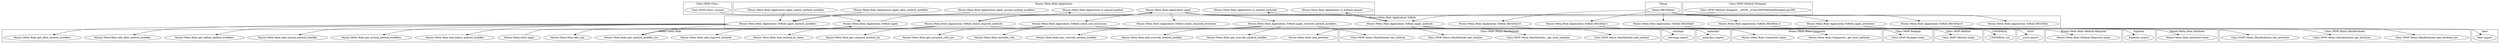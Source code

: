 digraph {
graph [overlap=false]
subgraph cluster_Class_MOP_Mixin_HasMethods {
	label="Class::MOP::Mixin::HasMethods";
	"Class::MOP::Mixin::HasMethods::has_method";
	"Class::MOP::Mixin::HasMethods::add_method";
	"Class::MOP::Mixin::HasMethods::_get_local_methods";
	"Class::MOP::Mixin::HasMethods::get_method";
}
subgraph cluster_Class_MOP_Method {
	label="Class::MOP::Method";
	"Class::MOP::Method::name";
}
subgraph cluster_metaclass {
	label="metaclass";
	"metaclass::import";
}
subgraph cluster_UNIVERSAL {
	label="UNIVERSAL";
	"UNIVERSAL::isa";
}
subgraph cluster_Class_MOP_Class_ {
	label="Class::MOP::Class:";
	"Class::MOP::Class:::around";
}
subgraph cluster_warnings {
	label="warnings";
	"warnings::import";
}
subgraph cluster_Moose_Meta_Role {
	label="Moose::Meta::Role";
	"Moose::Meta::Role::get_after_method_modifiers";
	"Moose::Meta::Role::get_override_method_modifier";
	"Moose::Meta::Role::excludes_role";
	"Moose::Meta::Role::add_around_method_modifier";
	"Moose::Meta::Role::add_override_method_modifier";
	"Moose::Meta::Role::get_method_modifier_list";
	"Moose::Meta::Role::add_required_methods";
	"Moose::Meta::Role::get_around_method_modifiers";
	"Moose::Meta::Role::add_role";
	"Moose::Meta::Role::has_override_method_modifier";
	"Moose::Meta::Role::add_after_method_modifier";
	"Moose::Meta::Role::add_attribute";
	"Moose::Meta::Role::get_required_method_list";
	"Moose::Meta::Role::get_excluded_roles_list";
	"Moose::Meta::Role::get_before_method_modifiers";
	"Moose::Meta::Role::apply";
	"Moose::Meta::Role::find_method_by_name";
	"Moose::Meta::Role::add_before_method_modifier";
}
subgraph cluster_Moose_Meta_Role_Application_ToRole {
	label="Moose::Meta::Role::Application::ToRole";
	"Moose::Meta::Role::Application::ToRole::apply_override_method_modifiers";
	"Moose::Meta::Role::Application::ToRole::BEGIN@2";
	"Moose::Meta::Role::Application::ToRole::BEGIN@10";
	"Moose::Meta::Role::Application::ToRole::BEGIN@11";
	"Moose::Meta::Role::Application::ToRole::check_role_exclusions";
	"Moose::Meta::Role::Application::ToRole::apply_method_modifiers";
	"Moose::Meta::Role::Application::ToRole::apply_methods";
	"Moose::Meta::Role::Application::ToRole::BEGIN@9";
	"Moose::Meta::Role::Application::ToRole::apply";
	"Moose::Meta::Role::Application::ToRole::check_required_attributes";
	"Moose::Meta::Role::Application::ToRole::check_required_methods";
	"Moose::Meta::Role::Application::ToRole::BEGIN@13";
	"Moose::Meta::Role::Application::ToRole::apply_attributes";
	"Moose::Meta::Role::Application::ToRole::BEGIN@15";
}
subgraph cluster_Moose {
	label="Moose";
	"Moose::BEGIN@41";
}
subgraph cluster_Class_MOP_Method_Wrapped {
	label="Class::MOP::Method::Wrapped";
	"Class::MOP::Method::Wrapped::__ANON__[Class/MOP/Method/Wrapped.pm:66]";
}
subgraph cluster_base {
	label="base";
	"base::import";
}
subgraph cluster_Exporter {
	label="Exporter";
	"Exporter::import";
}
subgraph cluster_Moose_Meta_Role_Composite {
	label="Moose::Meta::Role::Composite";
	"Moose::Meta::Role::Composite::_get_local_methods";
	"Moose::Meta::Role::Composite::name";
}
subgraph cluster_Moose_Meta_Role_Attribute {
	label="Moose::Meta::Role::Attribute";
	"Moose::Meta::Role::Attribute::clone";
}
subgraph cluster_Moose_Meta_Role_Method_Required {
	label="Moose::Meta::Role::Method::Required";
	"Moose::Meta::Role::Method::Required::name";
}
subgraph cluster_Class_MOP_Mixin_HasAttributes {
	label="Class::MOP::Mixin::HasAttributes";
	"Class::MOP::Mixin::HasAttributes::get_attribute_list";
	"Class::MOP::Mixin::HasAttributes::get_attribute";
	"Class::MOP::Mixin::HasAttributes::has_attribute";
}
subgraph cluster_strict {
	label="strict";
	"strict::import";
}
subgraph cluster_Class_MOP_Package {
	label="Class::MOP::Package";
	"Class::MOP::Package::name";
}
subgraph cluster_Moose_Meta_Role_Application {
	label="Moose::Meta::Role::Application";
	"Moose::Meta::Role::Application::is_method_excluded";
	"Moose::Meta::Role::Application::is_aliased_method";
	"Moose::Meta::Role::Application::is_method_aliased";
	"Moose::Meta::Role::Application::apply_before_method_modifiers";
	"Moose::Meta::Role::Application::apply_around_method_modifiers";
	"Moose::Meta::Role::Application::apply_after_method_modifiers";
	"Moose::Meta::Role::Application::apply";
}
"Moose::Meta::Role::Application::ToRole::apply_attributes" -> "Class::MOP::Mixin::HasAttributes::get_attribute";
"Moose::BEGIN@41" -> "Moose::Meta::Role::Application::ToRole::BEGIN@9";
"Moose::Meta::Role::Application::apply" -> "Moose::Meta::Role::Application::ToRole::apply_attributes";
"Moose::Meta::Role::Application::ToRole::apply_methods" -> "Class::MOP::Mixin::HasMethods::get_method";
"Moose::Meta::Role::Application::ToRole::apply_method_modifiers" -> "Moose::Meta::Role::get_around_method_modifiers";
"Moose::Meta::Role::Application::apply" -> "Moose::Meta::Role::Application::ToRole::check_required_methods";
"Moose::Meta::Role::Application::ToRole::check_required_methods" -> "Moose::Meta::Role::get_required_method_list";
"Moose::BEGIN@41" -> "Moose::Meta::Role::Application::ToRole::BEGIN@11";
"Moose::Meta::Role::Application::ToRole::apply_override_method_modifiers" -> "Moose::Meta::Role::has_override_method_modifier";
"Moose::Meta::Role::Application::ToRole::apply_method_modifiers" -> "Moose::Meta::Role::get_after_method_modifiers";
"Moose::Meta::Role::Application::ToRole::apply_attributes" -> "Class::MOP::Mixin::HasAttributes::has_attribute";
"Moose::Meta::Role::Application::ToRole::check_role_exclusions" -> "Moose::Meta::Role::get_excluded_roles_list";
"Class::MOP::Method::Wrapped::__ANON__[Class/MOP/Method/Wrapped.pm:66]" -> "Moose::Meta::Role::Application::ToRole::apply_methods";
"Moose::Meta::Role::Application::apply" -> "Moose::Meta::Role::Application::ToRole::apply_methods";
"Moose::Meta::Role::Application::ToRole::apply" -> "Moose::Meta::Role::Application::apply";
"Moose::Meta::Role::Application::ToRole::BEGIN@11" -> "metaclass::import";
"Moose::Meta::Role::Application::ToRole::check_required_methods" -> "Moose::Meta::Role::add_required_methods";
"Moose::Meta::Role::Application::ToRole::apply_override_method_modifiers" -> "Moose::Meta::Role::get_method_modifier_list";
"Moose::Meta::Role::Application::ToRole::apply_method_modifiers" -> "Moose::Meta::Role::get_method_modifier_list";
"Moose::Meta::Role::Application::ToRole::BEGIN@9" -> "strict::import";
"Moose::Meta::Role::Application::ToRole::apply_methods" -> "Class::MOP::Mixin::HasMethods::_get_local_methods";
"Moose::BEGIN@41" -> "Moose::Meta::Role::Application::ToRole::BEGIN@13";
"Moose::Meta::Role::Application::ToRole::apply_methods" -> "Moose::Meta::Role::Composite::_get_local_methods";
"Moose::Meta::Role::Application::ToRole::check_required_methods" -> "Moose::Meta::Role::Method::Required::name";
"Moose::BEGIN@41" -> "Moose::Meta::Role::Application::ToRole::BEGIN@15";
"Moose::Meta::Role::Application::ToRole::apply_methods" -> "Class::MOP::Mixin::HasMethods::add_method";
"Moose::Meta::Role::Application::ToRole::BEGIN@13" -> "Exporter::import";
"Moose::Meta::Role::Application::ToRole::apply_method_modifiers" -> "Moose::Meta::Role::add_around_method_modifier";
"Moose::Meta::Role::Application::ToRole::BEGIN@15" -> "base::import";
"Moose::Meta::Role::Application::ToRole::apply_method_modifiers" -> "Moose::Meta::Role::get_before_method_modifiers";
"Moose::Meta::Role::Application::ToRole::BEGIN@10" -> "warnings::import";
"Moose::Meta::Role::Application::ToRole::check_required_methods" -> "Moose::Meta::Role::find_method_by_name";
"Moose::Meta::Role::Application::ToRole::apply_method_modifiers" -> "Moose::Meta::Role::add_before_method_modifier";
"Moose::Meta::Role::Application::ToRole::apply_methods" -> "Moose::Meta::Role::Application::is_method_aliased";
"Moose::Meta::Role::Application::ToRole::apply_methods" -> "Moose::Meta::Role::Application::is_method_excluded";
"Moose::Meta::Role::Application::ToRole::apply_override_method_modifiers" -> "Moose::Meta::Role::add_override_method_modifier";
"Moose::Meta::Role::Application::ToRole::apply" -> "Moose::Meta::Role::add_role";
"Moose::Meta::Role::Application::apply_before_method_modifiers" -> "Moose::Meta::Role::Application::ToRole::apply_method_modifiers";
"Moose::Meta::Role::Application::apply_after_method_modifiers" -> "Moose::Meta::Role::Application::ToRole::apply_method_modifiers";
"Moose::Meta::Role::Application::apply_around_method_modifiers" -> "Moose::Meta::Role::Application::ToRole::apply_method_modifiers";
"Moose::Meta::Role::Application::ToRole::check_role_exclusions" -> "Moose::Meta::Role::Composite::name";
"Moose::Meta::Role::Application::ToRole::apply_attributes" -> "Moose::Meta::Role::Attribute::clone";
"Moose::Meta::Role::Application::ToRole::apply_methods" -> "UNIVERSAL::isa";
"Moose::Meta::Role::Application::ToRole::apply_override_method_modifiers" -> "Moose::Meta::Role::get_override_method_modifier";
"Moose::Meta::Role::Application::ToRole::check_role_exclusions" -> "Moose::Meta::Role::excludes_role";
"Moose::Meta::Role::Application::ToRole::apply_attributes" -> "Class::MOP::Mixin::HasAttributes::get_attribute_list";
"Class::MOP::Class:::around" -> "Moose::Meta::Role::Application::ToRole::apply";
"Moose::Meta::Role::apply" -> "Moose::Meta::Role::Application::ToRole::apply";
"Moose::BEGIN@41" -> "Moose::Meta::Role::Application::ToRole::BEGIN@10";
"Moose::Meta::Role::Application::apply" -> "Moose::Meta::Role::Application::ToRole::check_required_attributes";
"Moose::Meta::Role::Application::ToRole::apply_methods" -> "Class::MOP::Method::name";
"Moose::Meta::Role::Application::ToRole::apply_override_method_modifiers" -> "Class::MOP::Mixin::HasMethods::has_method";
"Moose::Meta::Role::Application::ToRole::apply_attributes" -> "Moose::Meta::Role::add_attribute";
"Moose::BEGIN@41" -> "Moose::Meta::Role::Application::ToRole::BEGIN@2";
"Moose::Meta::Role::Application::ToRole::check_role_exclusions" -> "Class::MOP::Package::name";
"Moose::Meta::Role::Application::ToRole::apply_method_modifiers" -> "Moose::Meta::Role::add_after_method_modifier";
"Moose::Meta::Role::Application::apply" -> "Moose::Meta::Role::Application::ToRole::check_role_exclusions";
"Moose::Meta::Role::Application::apply" -> "Moose::Meta::Role::Application::ToRole::apply_override_method_modifiers";
"Moose::Meta::Role::Application::ToRole::check_required_methods" -> "Moose::Meta::Role::Application::is_aliased_method";
}

